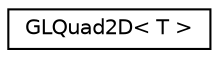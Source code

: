 digraph "Graphical Class Hierarchy"
{
 // LATEX_PDF_SIZE
  edge [fontname="Helvetica",fontsize="10",labelfontname="Helvetica",labelfontsize="10"];
  node [fontname="Helvetica",fontsize="10",shape=record];
  rankdir="LR";
  Node0 [label="GLQuad2D\< T \>",height=0.2,width=0.4,color="black", fillcolor="white", style="filled",URL="$df/dc7/structfnm_1_1GLQuad2D.html",tooltip="GL (Gauss-Legendre) structure."];
}
